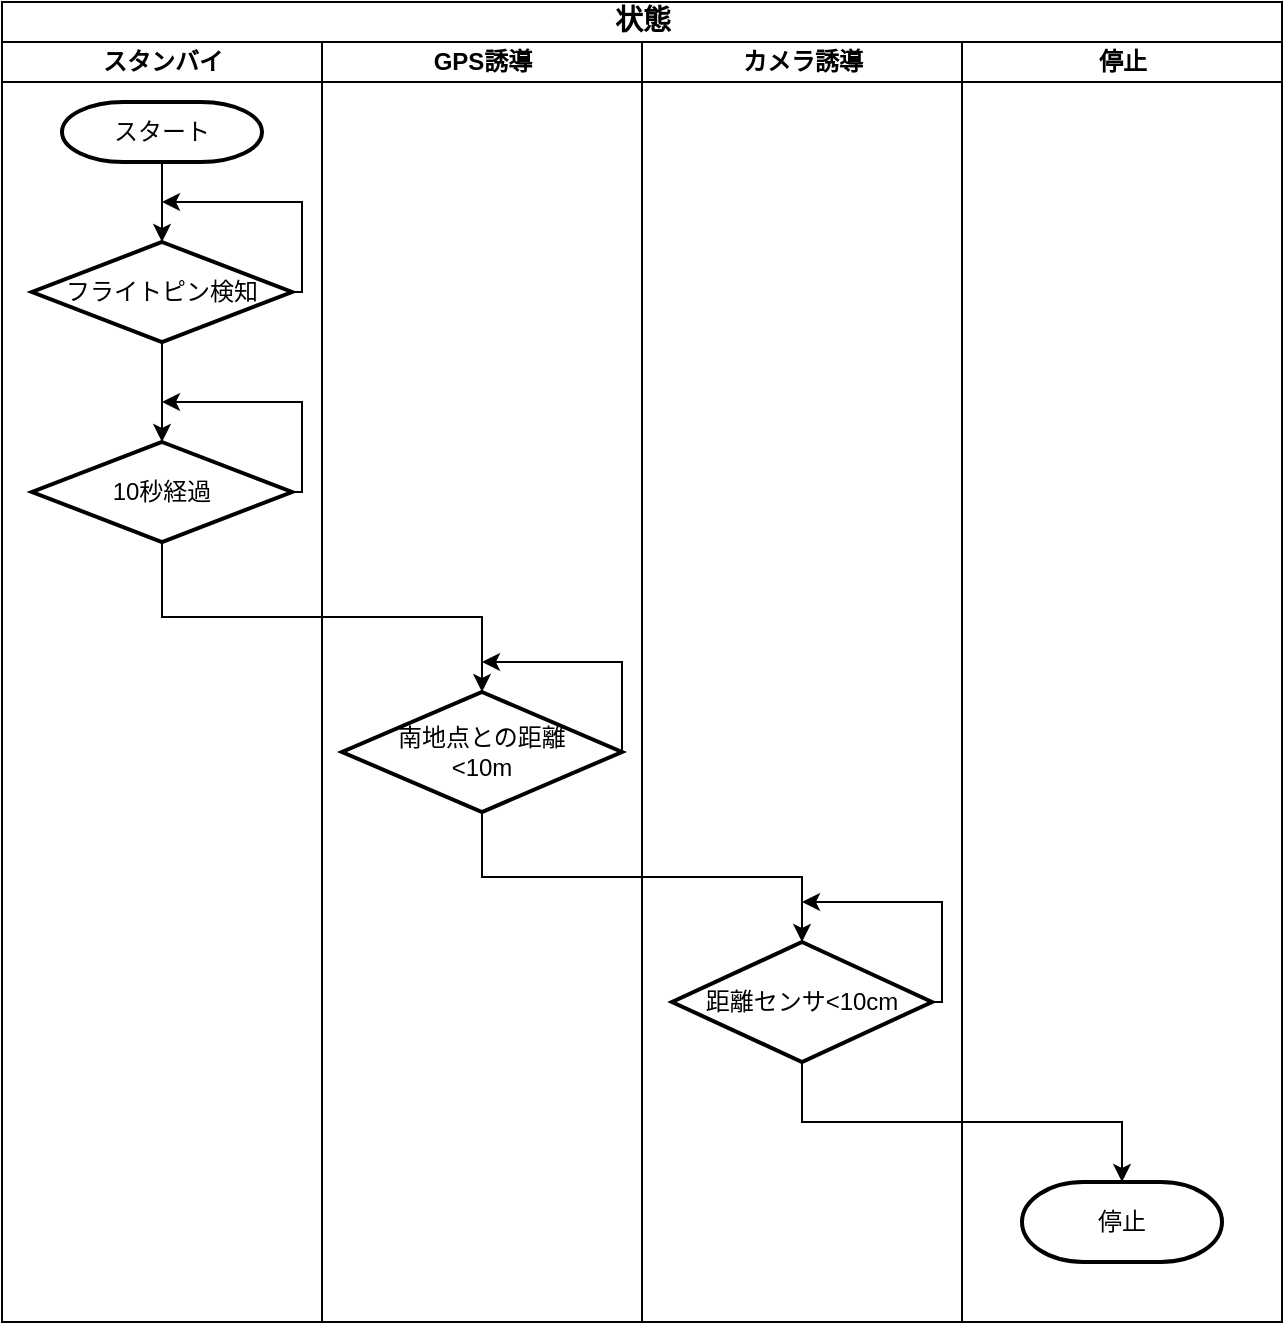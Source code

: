 <mxfile version="21.5.2" type="github">
  <diagram name="Page-1" id="74e2e168-ea6b-b213-b513-2b3c1d86103e">
    <mxGraphModel dx="794" dy="466" grid="1" gridSize="10" guides="1" tooltips="1" connect="1" arrows="1" fold="1" page="1" pageScale="1" pageWidth="1100" pageHeight="850" background="none" math="0" shadow="0">
      <root>
        <mxCell id="0" />
        <mxCell id="1" parent="0" />
        <mxCell id="77e6c97f196da883-1" value="&lt;font style=&quot;font-size: 14px;&quot;&gt;状態&lt;/font&gt;" style="swimlane;html=1;childLayout=stackLayout;startSize=20;rounded=0;shadow=0;labelBackgroundColor=none;strokeWidth=1;fontFamily=Verdana;fontSize=8;align=center;" parent="1" vertex="1">
          <mxGeometry x="70" y="20" width="640" height="660" as="geometry">
            <mxRectangle x="70" y="40" width="60" height="20" as="alternateBounds" />
          </mxGeometry>
        </mxCell>
        <mxCell id="77e6c97f196da883-2" value="スタンバイ" style="swimlane;html=1;startSize=20;" parent="77e6c97f196da883-1" vertex="1">
          <mxGeometry y="20" width="160" height="640" as="geometry" />
        </mxCell>
        <mxCell id="psSUY0ROBK7VlEEyabbF-4" style="edgeStyle=orthogonalEdgeStyle;rounded=0;orthogonalLoop=1;jettySize=auto;html=1;exitX=0.5;exitY=1;exitDx=0;exitDy=0;exitPerimeter=0;entryX=0.5;entryY=0;entryDx=0;entryDy=0;entryPerimeter=0;" edge="1" parent="77e6c97f196da883-2" source="psSUY0ROBK7VlEEyabbF-1" target="psSUY0ROBK7VlEEyabbF-2">
          <mxGeometry relative="1" as="geometry" />
        </mxCell>
        <mxCell id="psSUY0ROBK7VlEEyabbF-1" value="スタート" style="strokeWidth=2;html=1;shape=mxgraph.flowchart.terminator;whiteSpace=wrap;" vertex="1" parent="77e6c97f196da883-2">
          <mxGeometry x="30" y="30" width="100" height="30" as="geometry" />
        </mxCell>
        <mxCell id="psSUY0ROBK7VlEEyabbF-5" style="edgeStyle=orthogonalEdgeStyle;rounded=0;orthogonalLoop=1;jettySize=auto;html=1;exitX=0.5;exitY=1;exitDx=0;exitDy=0;exitPerimeter=0;entryX=0.5;entryY=0;entryDx=0;entryDy=0;entryPerimeter=0;" edge="1" parent="77e6c97f196da883-2" source="psSUY0ROBK7VlEEyabbF-2" target="psSUY0ROBK7VlEEyabbF-3">
          <mxGeometry relative="1" as="geometry" />
        </mxCell>
        <mxCell id="psSUY0ROBK7VlEEyabbF-6" style="edgeStyle=orthogonalEdgeStyle;rounded=0;orthogonalLoop=1;jettySize=auto;html=1;exitX=1;exitY=0.5;exitDx=0;exitDy=0;exitPerimeter=0;" edge="1" parent="77e6c97f196da883-2" source="psSUY0ROBK7VlEEyabbF-2">
          <mxGeometry relative="1" as="geometry">
            <mxPoint x="80" y="80" as="targetPoint" />
            <Array as="points">
              <mxPoint x="150" y="125" />
              <mxPoint x="150" y="80" />
            </Array>
          </mxGeometry>
        </mxCell>
        <mxCell id="psSUY0ROBK7VlEEyabbF-2" value="フライトピン検知" style="strokeWidth=2;html=1;shape=mxgraph.flowchart.decision;whiteSpace=wrap;" vertex="1" parent="77e6c97f196da883-2">
          <mxGeometry x="15" y="100" width="130" height="50" as="geometry" />
        </mxCell>
        <mxCell id="psSUY0ROBK7VlEEyabbF-7" style="edgeStyle=orthogonalEdgeStyle;rounded=0;orthogonalLoop=1;jettySize=auto;html=1;exitX=1;exitY=0.5;exitDx=0;exitDy=0;exitPerimeter=0;" edge="1" parent="77e6c97f196da883-2" source="psSUY0ROBK7VlEEyabbF-3">
          <mxGeometry relative="1" as="geometry">
            <mxPoint x="80" y="180" as="targetPoint" />
            <Array as="points">
              <mxPoint x="150" y="225" />
              <mxPoint x="150" y="180" />
            </Array>
          </mxGeometry>
        </mxCell>
        <mxCell id="psSUY0ROBK7VlEEyabbF-3" value="10秒経過" style="strokeWidth=2;html=1;shape=mxgraph.flowchart.decision;whiteSpace=wrap;" vertex="1" parent="77e6c97f196da883-2">
          <mxGeometry x="15" y="200" width="130" height="50" as="geometry" />
        </mxCell>
        <mxCell id="77e6c97f196da883-3" value="GPS誘導" style="swimlane;html=1;startSize=20;" parent="77e6c97f196da883-1" vertex="1">
          <mxGeometry x="160" y="20" width="160" height="640" as="geometry" />
        </mxCell>
        <mxCell id="psSUY0ROBK7VlEEyabbF-12" style="edgeStyle=orthogonalEdgeStyle;rounded=0;orthogonalLoop=1;jettySize=auto;html=1;exitX=1;exitY=0.5;exitDx=0;exitDy=0;exitPerimeter=0;" edge="1" parent="77e6c97f196da883-3" source="psSUY0ROBK7VlEEyabbF-9">
          <mxGeometry relative="1" as="geometry">
            <mxPoint x="80" y="310" as="targetPoint" />
            <Array as="points">
              <mxPoint x="150" y="355" />
              <mxPoint x="150" y="310" />
            </Array>
          </mxGeometry>
        </mxCell>
        <mxCell id="psSUY0ROBK7VlEEyabbF-9" value="&lt;div&gt;南地点との距離&lt;/div&gt;&lt;div&gt;&amp;lt;10m&lt;/div&gt;" style="strokeWidth=2;html=1;shape=mxgraph.flowchart.decision;whiteSpace=wrap;" vertex="1" parent="77e6c97f196da883-3">
          <mxGeometry x="10" y="325" width="140" height="60" as="geometry" />
        </mxCell>
        <mxCell id="77e6c97f196da883-4" value="カメラ誘導" style="swimlane;html=1;startSize=20;" parent="77e6c97f196da883-1" vertex="1">
          <mxGeometry x="320" y="20" width="160" height="640" as="geometry" />
        </mxCell>
        <mxCell id="psSUY0ROBK7VlEEyabbF-15" style="edgeStyle=orthogonalEdgeStyle;rounded=0;orthogonalLoop=1;jettySize=auto;html=1;exitX=1;exitY=0.5;exitDx=0;exitDy=0;exitPerimeter=0;" edge="1" parent="77e6c97f196da883-4" source="psSUY0ROBK7VlEEyabbF-13">
          <mxGeometry relative="1" as="geometry">
            <mxPoint x="80" y="430" as="targetPoint" />
            <Array as="points">
              <mxPoint x="150" y="480" />
              <mxPoint x="150" y="430" />
            </Array>
          </mxGeometry>
        </mxCell>
        <mxCell id="psSUY0ROBK7VlEEyabbF-13" value="距離センサ&amp;lt;10cm" style="strokeWidth=2;html=1;shape=mxgraph.flowchart.decision;whiteSpace=wrap;" vertex="1" parent="77e6c97f196da883-4">
          <mxGeometry x="15" y="450" width="130" height="60" as="geometry" />
        </mxCell>
        <mxCell id="77e6c97f196da883-5" value="停止" style="swimlane;html=1;startSize=20;" parent="77e6c97f196da883-1" vertex="1">
          <mxGeometry x="480" y="20" width="160" height="640" as="geometry" />
        </mxCell>
        <mxCell id="psSUY0ROBK7VlEEyabbF-17" value="停止" style="strokeWidth=2;html=1;shape=mxgraph.flowchart.terminator;whiteSpace=wrap;" vertex="1" parent="77e6c97f196da883-5">
          <mxGeometry x="30" y="570" width="100" height="40" as="geometry" />
        </mxCell>
        <mxCell id="psSUY0ROBK7VlEEyabbF-10" style="edgeStyle=orthogonalEdgeStyle;rounded=0;orthogonalLoop=1;jettySize=auto;html=1;exitX=0.5;exitY=1;exitDx=0;exitDy=0;exitPerimeter=0;entryX=0.5;entryY=0;entryDx=0;entryDy=0;entryPerimeter=0;" edge="1" parent="77e6c97f196da883-1" source="psSUY0ROBK7VlEEyabbF-3" target="psSUY0ROBK7VlEEyabbF-9">
          <mxGeometry relative="1" as="geometry" />
        </mxCell>
        <mxCell id="psSUY0ROBK7VlEEyabbF-14" style="edgeStyle=orthogonalEdgeStyle;rounded=0;orthogonalLoop=1;jettySize=auto;html=1;exitX=0.5;exitY=1;exitDx=0;exitDy=0;exitPerimeter=0;entryX=0.5;entryY=0;entryDx=0;entryDy=0;entryPerimeter=0;" edge="1" parent="77e6c97f196da883-1" source="psSUY0ROBK7VlEEyabbF-9" target="psSUY0ROBK7VlEEyabbF-13">
          <mxGeometry relative="1" as="geometry" />
        </mxCell>
        <mxCell id="psSUY0ROBK7VlEEyabbF-18" style="edgeStyle=orthogonalEdgeStyle;rounded=0;orthogonalLoop=1;jettySize=auto;html=1;exitX=0.5;exitY=1;exitDx=0;exitDy=0;exitPerimeter=0;entryX=0.5;entryY=0;entryDx=0;entryDy=0;entryPerimeter=0;" edge="1" parent="77e6c97f196da883-1" source="psSUY0ROBK7VlEEyabbF-13" target="psSUY0ROBK7VlEEyabbF-17">
          <mxGeometry relative="1" as="geometry" />
        </mxCell>
      </root>
    </mxGraphModel>
  </diagram>
</mxfile>
